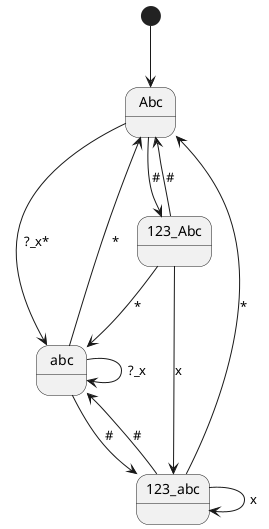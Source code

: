 @startuml
'https://plantuml.com/state-diagram
[*] --> Abc

Abc --> abc: ?_x*
Abc --> 123_Abc: #

abc --> abc: ?_x
abc --> Abc: *
abc --> 123_abc: #

'_? not possible
123_Abc --> Abc: #
123_Abc --> 123_abc: x
123_Abc --> abc: *

'_? not possible
123_abc --> abc: #
123_abc --> 123_abc: x
123_abc --> Abc: *
@enduml